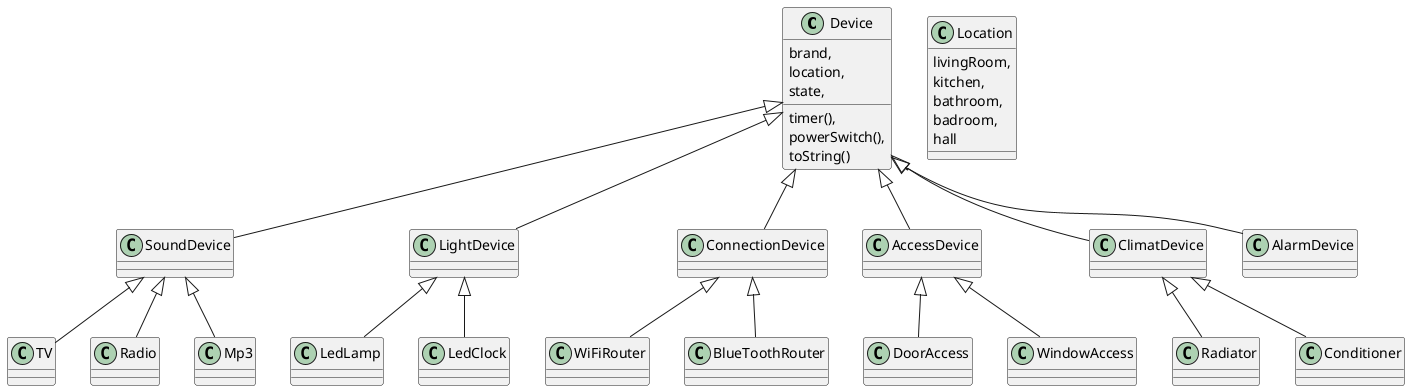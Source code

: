 @startuml smartHome
class Device{
    brand,
    location,
    state,
    timer(),
    powerSwitch(),
    toString()
}


Device <|-- SoundDevice
Device <|-- LightDevice
Device <|-- ConnectionDevice
Device <|-- AccessDevice
Device <|-- ClimatDevice
Device <|-- AlarmDevice

SoundDevice <|-- TV
SoundDevice <|-- Radio
SoundDevice <|-- Mp3

LightDevice <|-- LedLamp
LightDevice <|-- LedClock

ConnectionDevice <|-- WiFiRouter
ConnectionDevice <|-- BlueToothRouter

AccessDevice <|-- DoorAccess
AccessDevice <|-- WindowAccess

ClimatDevice <|-- Radiator
ClimatDevice <|-- Conditioner

class Location{
    livingRoom,
    kitchen,
    bathroom,
    badroom,
    hall
}

@enduml
